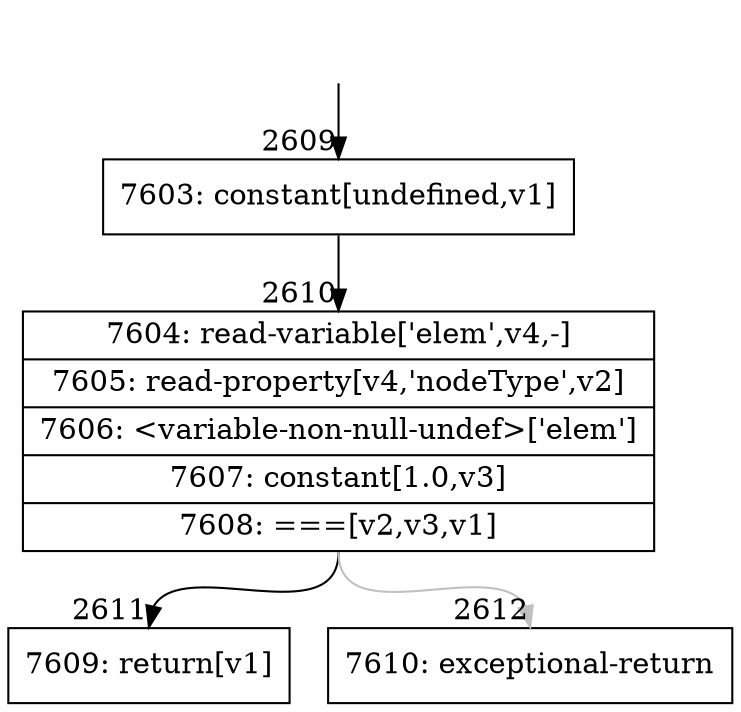 digraph {
rankdir="TD"
BB_entry169[shape=none,label=""];
BB_entry169 -> BB2609 [tailport=s, headport=n, headlabel="    2609"]
BB2609 [shape=record label="{7603: constant[undefined,v1]}" ] 
BB2609 -> BB2610 [tailport=s, headport=n, headlabel="      2610"]
BB2610 [shape=record label="{7604: read-variable['elem',v4,-]|7605: read-property[v4,'nodeType',v2]|7606: \<variable-non-null-undef\>['elem']|7607: constant[1.0,v3]|7608: ===[v2,v3,v1]}" ] 
BB2610 -> BB2611 [tailport=s, headport=n, headlabel="      2611"]
BB2610 -> BB2612 [tailport=s, headport=n, color=gray, headlabel="      2612"]
BB2611 [shape=record label="{7609: return[v1]}" ] 
BB2612 [shape=record label="{7610: exceptional-return}" ] 
}
